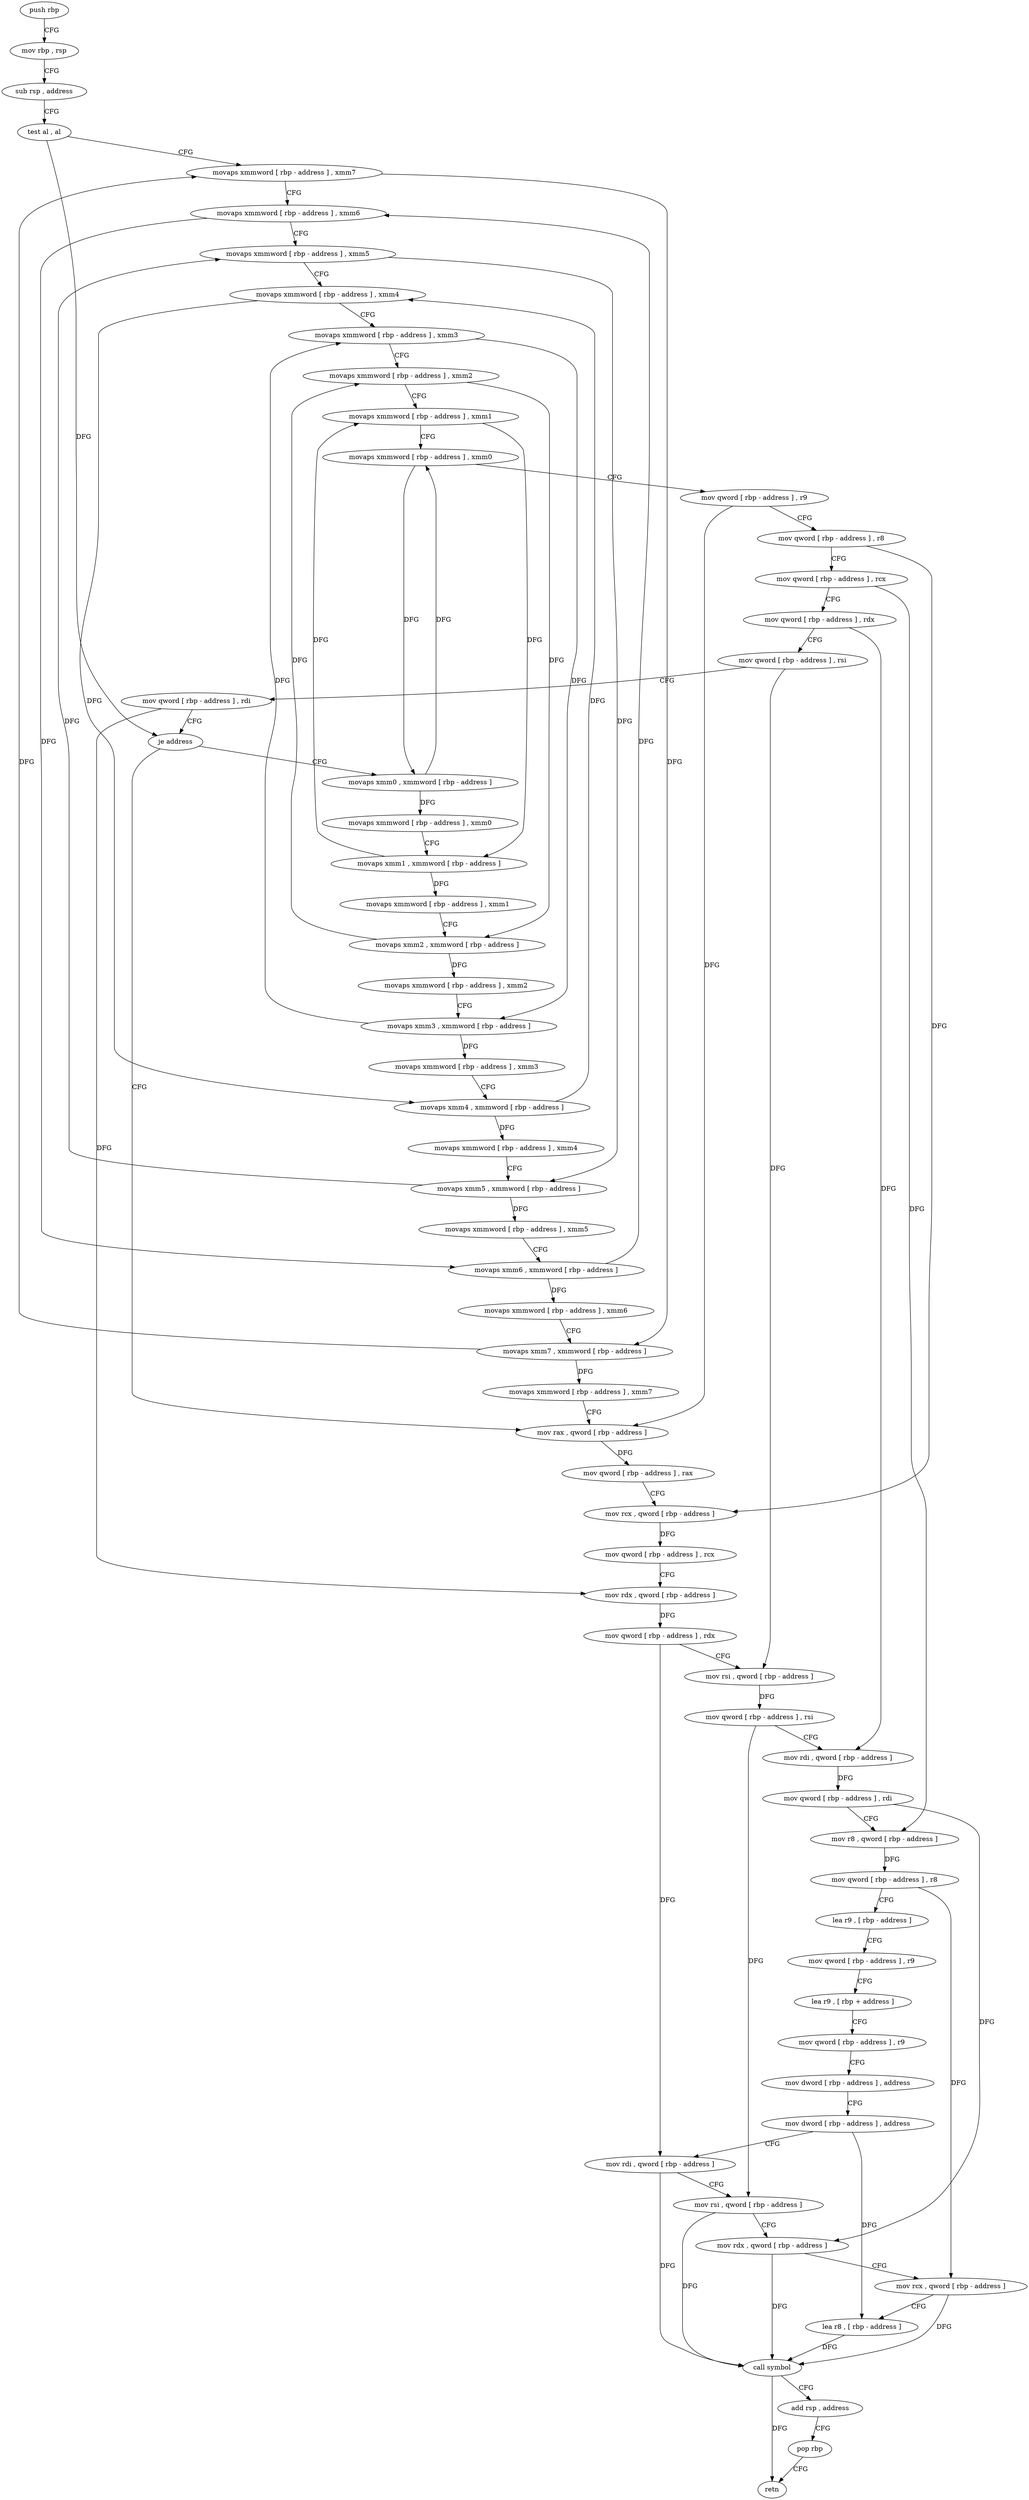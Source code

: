digraph "func" {
"4225040" [label = "push rbp" ]
"4225041" [label = "mov rbp , rsp" ]
"4225044" [label = "sub rsp , address" ]
"4225051" [label = "test al , al" ]
"4225053" [label = "movaps xmmword [ rbp - address ] , xmm7" ]
"4225060" [label = "movaps xmmword [ rbp - address ] , xmm6" ]
"4225067" [label = "movaps xmmword [ rbp - address ] , xmm5" ]
"4225074" [label = "movaps xmmword [ rbp - address ] , xmm4" ]
"4225081" [label = "movaps xmmword [ rbp - address ] , xmm3" ]
"4225088" [label = "movaps xmmword [ rbp - address ] , xmm2" ]
"4225095" [label = "movaps xmmword [ rbp - address ] , xmm1" ]
"4225102" [label = "movaps xmmword [ rbp - address ] , xmm0" ]
"4225109" [label = "mov qword [ rbp - address ] , r9" ]
"4225116" [label = "mov qword [ rbp - address ] , r8" ]
"4225123" [label = "mov qword [ rbp - address ] , rcx" ]
"4225130" [label = "mov qword [ rbp - address ] , rdx" ]
"4225137" [label = "mov qword [ rbp - address ] , rsi" ]
"4225144" [label = "mov qword [ rbp - address ] , rdi" ]
"4225151" [label = "je address" ]
"4225257" [label = "mov rax , qword [ rbp - address ]" ]
"4225157" [label = "movaps xmm0 , xmmword [ rbp - address ]" ]
"4225264" [label = "mov qword [ rbp - address ] , rax" ]
"4225271" [label = "mov rcx , qword [ rbp - address ]" ]
"4225278" [label = "mov qword [ rbp - address ] , rcx" ]
"4225285" [label = "mov rdx , qword [ rbp - address ]" ]
"4225292" [label = "mov qword [ rbp - address ] , rdx" ]
"4225296" [label = "mov rsi , qword [ rbp - address ]" ]
"4225303" [label = "mov qword [ rbp - address ] , rsi" ]
"4225307" [label = "mov rdi , qword [ rbp - address ]" ]
"4225314" [label = "mov qword [ rbp - address ] , rdi" ]
"4225318" [label = "mov r8 , qword [ rbp - address ]" ]
"4225325" [label = "mov qword [ rbp - address ] , r8" ]
"4225329" [label = "lea r9 , [ rbp - address ]" ]
"4225336" [label = "mov qword [ rbp - address ] , r9" ]
"4225340" [label = "lea r9 , [ rbp + address ]" ]
"4225344" [label = "mov qword [ rbp - address ] , r9" ]
"4225348" [label = "mov dword [ rbp - address ] , address" ]
"4225355" [label = "mov dword [ rbp - address ] , address" ]
"4225362" [label = "mov rdi , qword [ rbp - address ]" ]
"4225366" [label = "mov rsi , qword [ rbp - address ]" ]
"4225370" [label = "mov rdx , qword [ rbp - address ]" ]
"4225374" [label = "mov rcx , qword [ rbp - address ]" ]
"4225378" [label = "lea r8 , [ rbp - address ]" ]
"4225382" [label = "call symbol" ]
"4225387" [label = "add rsp , address" ]
"4225394" [label = "pop rbp" ]
"4225395" [label = "retn" ]
"4225164" [label = "movaps xmmword [ rbp - address ] , xmm0" ]
"4225171" [label = "movaps xmm1 , xmmword [ rbp - address ]" ]
"4225178" [label = "movaps xmmword [ rbp - address ] , xmm1" ]
"4225185" [label = "movaps xmm2 , xmmword [ rbp - address ]" ]
"4225192" [label = "movaps xmmword [ rbp - address ] , xmm2" ]
"4225199" [label = "movaps xmm3 , xmmword [ rbp - address ]" ]
"4225206" [label = "movaps xmmword [ rbp - address ] , xmm3" ]
"4225213" [label = "movaps xmm4 , xmmword [ rbp - address ]" ]
"4225220" [label = "movaps xmmword [ rbp - address ] , xmm4" ]
"4225224" [label = "movaps xmm5 , xmmword [ rbp - address ]" ]
"4225231" [label = "movaps xmmword [ rbp - address ] , xmm5" ]
"4225235" [label = "movaps xmm6 , xmmword [ rbp - address ]" ]
"4225242" [label = "movaps xmmword [ rbp - address ] , xmm6" ]
"4225246" [label = "movaps xmm7 , xmmword [ rbp - address ]" ]
"4225253" [label = "movaps xmmword [ rbp - address ] , xmm7" ]
"4225040" -> "4225041" [ label = "CFG" ]
"4225041" -> "4225044" [ label = "CFG" ]
"4225044" -> "4225051" [ label = "CFG" ]
"4225051" -> "4225053" [ label = "CFG" ]
"4225051" -> "4225151" [ label = "DFG" ]
"4225053" -> "4225060" [ label = "CFG" ]
"4225053" -> "4225246" [ label = "DFG" ]
"4225060" -> "4225067" [ label = "CFG" ]
"4225060" -> "4225235" [ label = "DFG" ]
"4225067" -> "4225074" [ label = "CFG" ]
"4225067" -> "4225224" [ label = "DFG" ]
"4225074" -> "4225081" [ label = "CFG" ]
"4225074" -> "4225213" [ label = "DFG" ]
"4225081" -> "4225088" [ label = "CFG" ]
"4225081" -> "4225199" [ label = "DFG" ]
"4225088" -> "4225095" [ label = "CFG" ]
"4225088" -> "4225185" [ label = "DFG" ]
"4225095" -> "4225102" [ label = "CFG" ]
"4225095" -> "4225171" [ label = "DFG" ]
"4225102" -> "4225109" [ label = "CFG" ]
"4225102" -> "4225157" [ label = "DFG" ]
"4225109" -> "4225116" [ label = "CFG" ]
"4225109" -> "4225257" [ label = "DFG" ]
"4225116" -> "4225123" [ label = "CFG" ]
"4225116" -> "4225271" [ label = "DFG" ]
"4225123" -> "4225130" [ label = "CFG" ]
"4225123" -> "4225318" [ label = "DFG" ]
"4225130" -> "4225137" [ label = "CFG" ]
"4225130" -> "4225307" [ label = "DFG" ]
"4225137" -> "4225144" [ label = "CFG" ]
"4225137" -> "4225296" [ label = "DFG" ]
"4225144" -> "4225151" [ label = "CFG" ]
"4225144" -> "4225285" [ label = "DFG" ]
"4225151" -> "4225257" [ label = "CFG" ]
"4225151" -> "4225157" [ label = "CFG" ]
"4225257" -> "4225264" [ label = "DFG" ]
"4225157" -> "4225164" [ label = "DFG" ]
"4225157" -> "4225102" [ label = "DFG" ]
"4225264" -> "4225271" [ label = "CFG" ]
"4225271" -> "4225278" [ label = "DFG" ]
"4225278" -> "4225285" [ label = "CFG" ]
"4225285" -> "4225292" [ label = "DFG" ]
"4225292" -> "4225296" [ label = "CFG" ]
"4225292" -> "4225362" [ label = "DFG" ]
"4225296" -> "4225303" [ label = "DFG" ]
"4225303" -> "4225307" [ label = "CFG" ]
"4225303" -> "4225366" [ label = "DFG" ]
"4225307" -> "4225314" [ label = "DFG" ]
"4225314" -> "4225318" [ label = "CFG" ]
"4225314" -> "4225370" [ label = "DFG" ]
"4225318" -> "4225325" [ label = "DFG" ]
"4225325" -> "4225329" [ label = "CFG" ]
"4225325" -> "4225374" [ label = "DFG" ]
"4225329" -> "4225336" [ label = "CFG" ]
"4225336" -> "4225340" [ label = "CFG" ]
"4225340" -> "4225344" [ label = "CFG" ]
"4225344" -> "4225348" [ label = "CFG" ]
"4225348" -> "4225355" [ label = "CFG" ]
"4225355" -> "4225362" [ label = "CFG" ]
"4225355" -> "4225378" [ label = "DFG" ]
"4225362" -> "4225366" [ label = "CFG" ]
"4225362" -> "4225382" [ label = "DFG" ]
"4225366" -> "4225370" [ label = "CFG" ]
"4225366" -> "4225382" [ label = "DFG" ]
"4225370" -> "4225374" [ label = "CFG" ]
"4225370" -> "4225382" [ label = "DFG" ]
"4225374" -> "4225378" [ label = "CFG" ]
"4225374" -> "4225382" [ label = "DFG" ]
"4225378" -> "4225382" [ label = "DFG" ]
"4225382" -> "4225387" [ label = "CFG" ]
"4225382" -> "4225395" [ label = "DFG" ]
"4225387" -> "4225394" [ label = "CFG" ]
"4225394" -> "4225395" [ label = "CFG" ]
"4225164" -> "4225171" [ label = "CFG" ]
"4225171" -> "4225178" [ label = "DFG" ]
"4225171" -> "4225095" [ label = "DFG" ]
"4225178" -> "4225185" [ label = "CFG" ]
"4225185" -> "4225192" [ label = "DFG" ]
"4225185" -> "4225088" [ label = "DFG" ]
"4225192" -> "4225199" [ label = "CFG" ]
"4225199" -> "4225206" [ label = "DFG" ]
"4225199" -> "4225081" [ label = "DFG" ]
"4225206" -> "4225213" [ label = "CFG" ]
"4225213" -> "4225220" [ label = "DFG" ]
"4225213" -> "4225074" [ label = "DFG" ]
"4225220" -> "4225224" [ label = "CFG" ]
"4225224" -> "4225231" [ label = "DFG" ]
"4225224" -> "4225067" [ label = "DFG" ]
"4225231" -> "4225235" [ label = "CFG" ]
"4225235" -> "4225242" [ label = "DFG" ]
"4225235" -> "4225060" [ label = "DFG" ]
"4225242" -> "4225246" [ label = "CFG" ]
"4225246" -> "4225253" [ label = "DFG" ]
"4225246" -> "4225053" [ label = "DFG" ]
"4225253" -> "4225257" [ label = "CFG" ]
}
